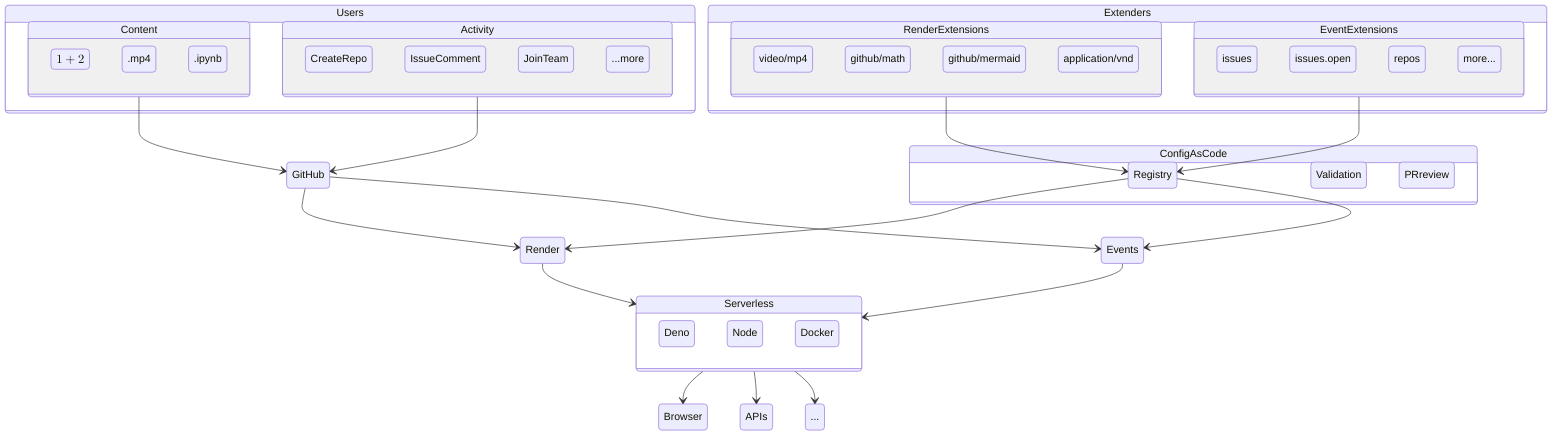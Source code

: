 stateDiagram-v2
  state Users {
    state Content {
        $$1+2$$

        .mp4
        .ipynb

    }
    state Activity {
        CreateRepo
        IssueComment
        JoinTeam
        ...more
    }
  }
  state Extenders {
    state RenderExtensions {
        video/mp4
        github/math
        github/mermaid
        application/vnd
    }  
    state EventExtensions {
        issues
        issues.open
        repos
        more...
    }  
  }
  state Serverless {
    Deno
    Node
    Docker
  }
  state ConfigAsCode {
    Registry
    Validation
    PRreview
  }
  Events: Events
  Render: Render
  Content --> GitHub
  Activity --> GitHub
  GitHub --> Render
  GitHub --> Events

  RenderExtensions --> Registry
  EventExtensions --> Registry
  Registry --> Render
  Render --> Serverless
  Events --> Serverless
  Registry --> Events
  Serverless --> Browser
  Serverless --> APIs
  Serverless --> ...